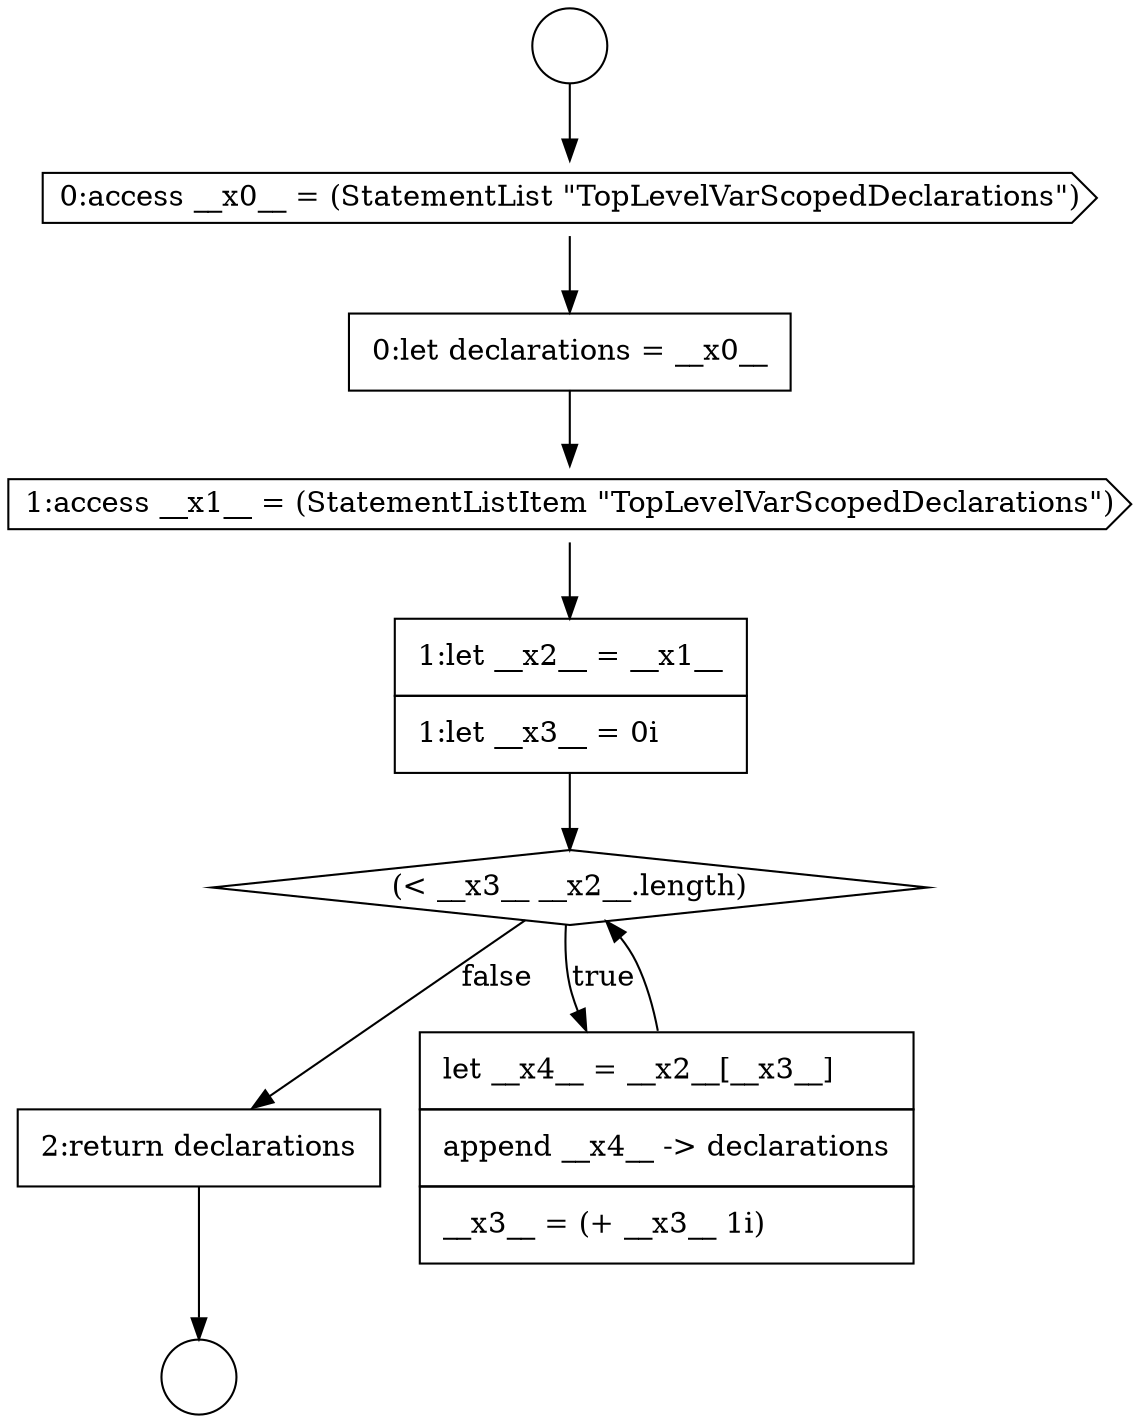 digraph {
  node5461 [shape=cds, label=<<font color="black">0:access __x0__ = (StatementList &quot;TopLevelVarScopedDeclarations&quot;)</font>> color="black" fillcolor="white" style=filled]
  node5464 [shape=none, margin=0, label=<<font color="black">
    <table border="0" cellborder="1" cellspacing="0" cellpadding="10">
      <tr><td align="left">1:let __x2__ = __x1__</td></tr>
      <tr><td align="left">1:let __x3__ = 0i</td></tr>
    </table>
  </font>> color="black" fillcolor="white" style=filled]
  node5463 [shape=cds, label=<<font color="black">1:access __x1__ = (StatementListItem &quot;TopLevelVarScopedDeclarations&quot;)</font>> color="black" fillcolor="white" style=filled]
  node5467 [shape=none, margin=0, label=<<font color="black">
    <table border="0" cellborder="1" cellspacing="0" cellpadding="10">
      <tr><td align="left">2:return declarations</td></tr>
    </table>
  </font>> color="black" fillcolor="white" style=filled]
  node5462 [shape=none, margin=0, label=<<font color="black">
    <table border="0" cellborder="1" cellspacing="0" cellpadding="10">
      <tr><td align="left">0:let declarations = __x0__</td></tr>
    </table>
  </font>> color="black" fillcolor="white" style=filled]
  node5465 [shape=diamond, label=<<font color="black">(&lt; __x3__ __x2__.length)</font>> color="black" fillcolor="white" style=filled]
  node5460 [shape=circle label=" " color="black" fillcolor="white" style=filled]
  node5466 [shape=none, margin=0, label=<<font color="black">
    <table border="0" cellborder="1" cellspacing="0" cellpadding="10">
      <tr><td align="left">let __x4__ = __x2__[__x3__]</td></tr>
      <tr><td align="left">append __x4__ -&gt; declarations</td></tr>
      <tr><td align="left">__x3__ = (+ __x3__ 1i)</td></tr>
    </table>
  </font>> color="black" fillcolor="white" style=filled]
  node5459 [shape=circle label=" " color="black" fillcolor="white" style=filled]
  node5463 -> node5464 [ color="black"]
  node5464 -> node5465 [ color="black"]
  node5465 -> node5466 [label=<<font color="black">true</font>> color="black"]
  node5465 -> node5467 [label=<<font color="black">false</font>> color="black"]
  node5467 -> node5460 [ color="black"]
  node5459 -> node5461 [ color="black"]
  node5461 -> node5462 [ color="black"]
  node5462 -> node5463 [ color="black"]
  node5466 -> node5465 [ color="black"]
}
